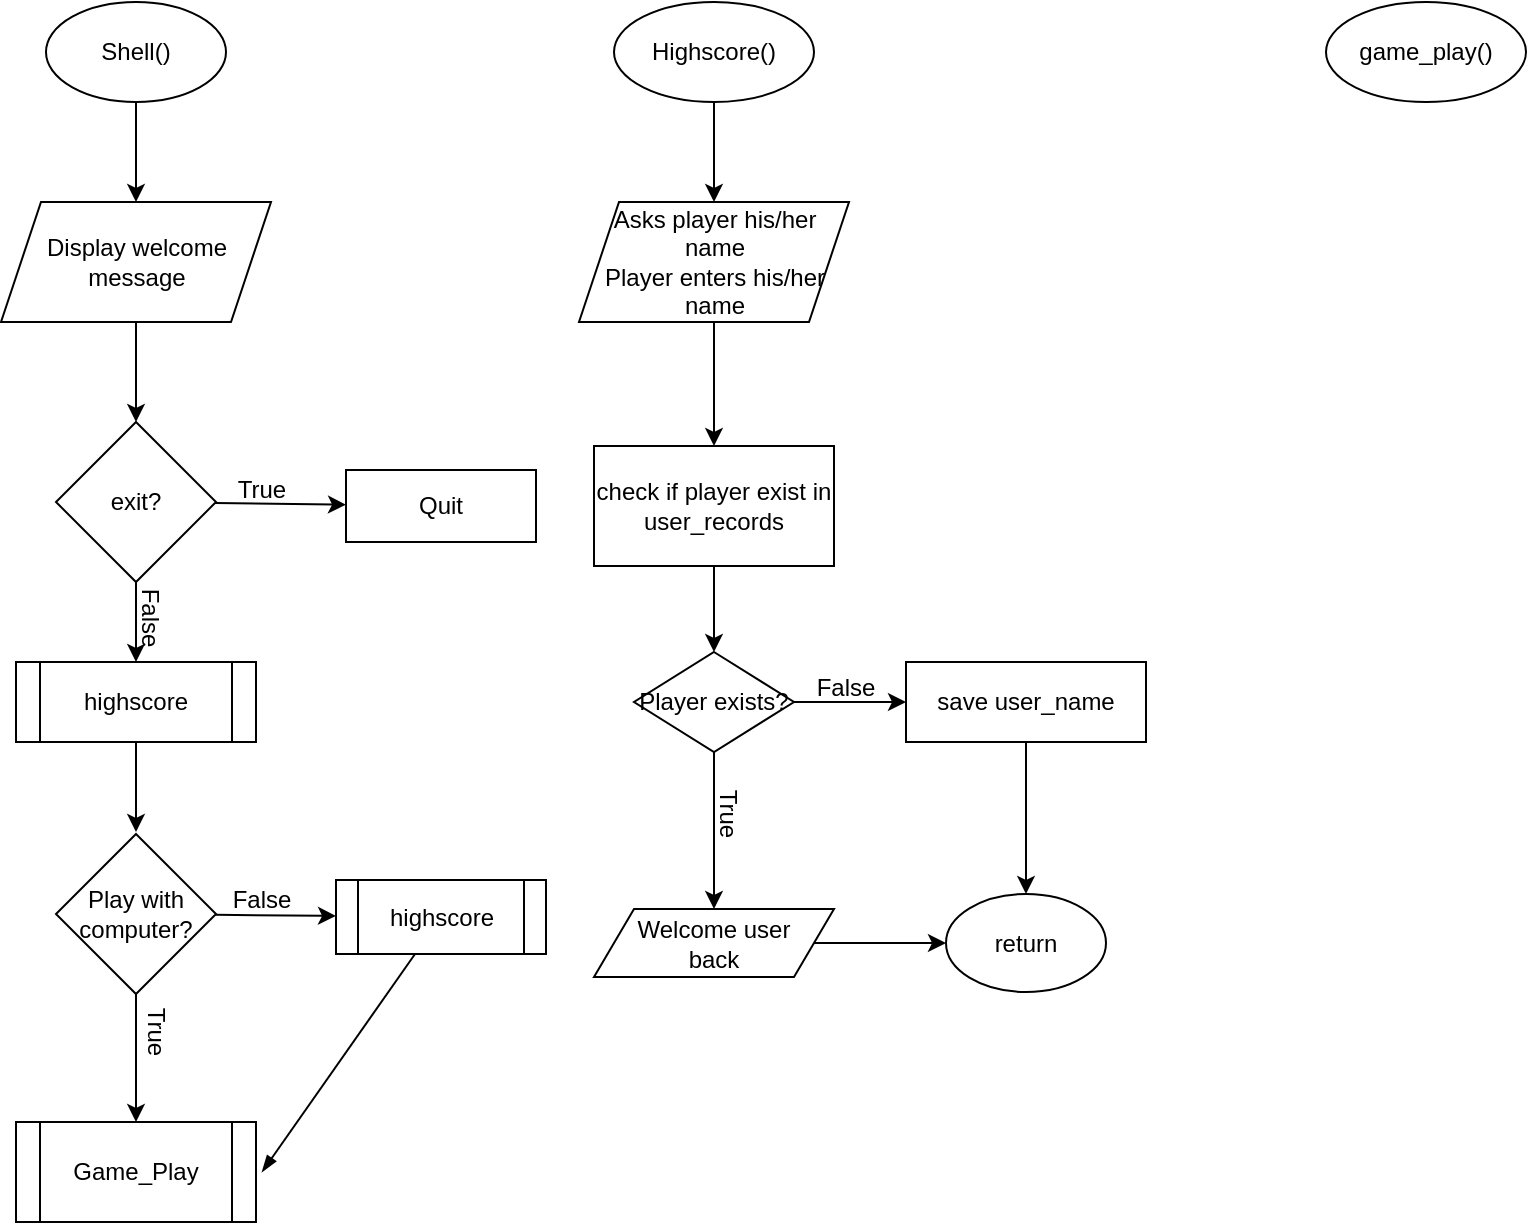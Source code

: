 <mxfile>
    <diagram id="kr1D9-4N036925YM4OZt" name="Page-1">
        <mxGraphModel dx="631" dy="419" grid="1" gridSize="10" guides="1" tooltips="1" connect="1" arrows="1" fold="1" page="1" pageScale="1" pageWidth="827" pageHeight="1169" math="0" shadow="0">
            <root>
                <mxCell id="0"/>
                <mxCell id="1" parent="0"/>
                <mxCell id="36" value="" style="edgeStyle=none;html=1;" edge="1" parent="1" source="2" target="5">
                    <mxGeometry relative="1" as="geometry"/>
                </mxCell>
                <mxCell id="2" value="Shell()" style="ellipse;whiteSpace=wrap;html=1;" vertex="1" parent="1">
                    <mxGeometry x="30" y="10" width="90" height="50" as="geometry"/>
                </mxCell>
                <mxCell id="37" value="" style="edgeStyle=none;html=1;" edge="1" parent="1" source="5" target="35">
                    <mxGeometry relative="1" as="geometry"/>
                </mxCell>
                <mxCell id="5" value="Display welcome message" style="shape=parallelogram;perimeter=parallelogramPerimeter;whiteSpace=wrap;html=1;fixedSize=1;" vertex="1" parent="1">
                    <mxGeometry x="7.5" y="110" width="135" height="60" as="geometry"/>
                </mxCell>
                <mxCell id="25" value="" style="edgeStyle=none;html=1;" edge="1" parent="1" source="22" target="24">
                    <mxGeometry relative="1" as="geometry"/>
                </mxCell>
                <mxCell id="63" value="" style="edgeStyle=none;html=1;" edge="1" parent="1" source="22" target="62">
                    <mxGeometry relative="1" as="geometry"/>
                </mxCell>
                <mxCell id="22" value="Play with computer?" style="rhombus;whiteSpace=wrap;html=1;" vertex="1" parent="1">
                    <mxGeometry x="35" y="426" width="80" height="80" as="geometry"/>
                </mxCell>
                <mxCell id="24" value="Game_Play" style="shape=process;whiteSpace=wrap;html=1;backgroundOutline=1;" vertex="1" parent="1">
                    <mxGeometry x="15" y="570" width="120" height="50" as="geometry"/>
                </mxCell>
                <mxCell id="32" value="" style="edgeStyle=none;html=1;" edge="1" parent="1" source="33" target="34">
                    <mxGeometry relative="1" as="geometry"/>
                </mxCell>
                <mxCell id="33" value="Asks player his/her name&lt;br&gt;Player enters his/her name" style="shape=parallelogram;perimeter=parallelogramPerimeter;whiteSpace=wrap;html=1;fixedSize=1;" vertex="1" parent="1">
                    <mxGeometry x="296.5" y="110" width="135" height="60" as="geometry"/>
                </mxCell>
                <mxCell id="56" value="" style="edgeStyle=none;html=1;" edge="1" parent="1" source="34" target="50">
                    <mxGeometry relative="1" as="geometry"/>
                </mxCell>
                <mxCell id="34" value="check if player exist in user_records" style="whiteSpace=wrap;html=1;" vertex="1" parent="1">
                    <mxGeometry x="304" y="232" width="120" height="60" as="geometry"/>
                </mxCell>
                <mxCell id="39" value="" style="edgeStyle=none;html=1;" edge="1" parent="1" source="35" target="38">
                    <mxGeometry relative="1" as="geometry"/>
                </mxCell>
                <mxCell id="43" value="" style="edgeStyle=none;html=1;" edge="1" parent="1" source="35" target="42">
                    <mxGeometry relative="1" as="geometry"/>
                </mxCell>
                <mxCell id="35" value="exit?" style="rhombus;whiteSpace=wrap;html=1;" vertex="1" parent="1">
                    <mxGeometry x="35" y="220" width="80" height="80" as="geometry"/>
                </mxCell>
                <mxCell id="38" value="Quit" style="whiteSpace=wrap;html=1;" vertex="1" parent="1">
                    <mxGeometry x="180" y="244" width="95" height="36" as="geometry"/>
                </mxCell>
                <mxCell id="40" value="False" style="text;html=1;strokeColor=none;fillColor=none;align=center;verticalAlign=middle;whiteSpace=wrap;rounded=0;rotation=90;" vertex="1" parent="1">
                    <mxGeometry x="52" y="308" width="60" height="20" as="geometry"/>
                </mxCell>
                <mxCell id="47" value="" style="edgeStyle=none;html=1;" edge="1" parent="1" source="42">
                    <mxGeometry relative="1" as="geometry">
                        <mxPoint x="75" y="425" as="targetPoint"/>
                    </mxGeometry>
                </mxCell>
                <mxCell id="42" value="highscore" style="shape=process;whiteSpace=wrap;html=1;backgroundOutline=1;" vertex="1" parent="1">
                    <mxGeometry x="15" y="340" width="120" height="40" as="geometry"/>
                </mxCell>
                <mxCell id="44" value="True" style="text;html=1;strokeColor=none;fillColor=none;align=center;verticalAlign=middle;whiteSpace=wrap;rounded=0;rotation=0;" vertex="1" parent="1">
                    <mxGeometry x="108" y="244" width="60" height="20" as="geometry"/>
                </mxCell>
                <mxCell id="48" value="" style="edgeStyle=none;html=1;" edge="1" parent="1" source="50" target="51">
                    <mxGeometry relative="1" as="geometry"/>
                </mxCell>
                <mxCell id="49" value="" style="edgeStyle=none;html=1;" edge="1" parent="1" source="50" target="52">
                    <mxGeometry relative="1" as="geometry"/>
                </mxCell>
                <mxCell id="50" value="Player exists?" style="rhombus;whiteSpace=wrap;html=1;" vertex="1" parent="1">
                    <mxGeometry x="324" y="335" width="80" height="50" as="geometry"/>
                </mxCell>
                <mxCell id="60" value="" style="edgeStyle=none;html=1;" edge="1" parent="1" source="51" target="57">
                    <mxGeometry relative="1" as="geometry"/>
                </mxCell>
                <mxCell id="51" value="save user_name" style="whiteSpace=wrap;html=1;" vertex="1" parent="1">
                    <mxGeometry x="460" y="340" width="120" height="40" as="geometry"/>
                </mxCell>
                <mxCell id="58" value="" style="edgeStyle=none;html=1;" edge="1" parent="1" source="52" target="57">
                    <mxGeometry relative="1" as="geometry"/>
                </mxCell>
                <mxCell id="52" value="Welcome user &lt;br&gt;back" style="shape=parallelogram;perimeter=parallelogramPerimeter;whiteSpace=wrap;html=1;fixedSize=1;" vertex="1" parent="1">
                    <mxGeometry x="304" y="463.5" width="120" height="34" as="geometry"/>
                </mxCell>
                <mxCell id="53" value="True" style="text;html=1;strokeColor=none;fillColor=none;align=center;verticalAlign=middle;whiteSpace=wrap;rounded=0;rotation=90;" vertex="1" parent="1">
                    <mxGeometry x="355" y="406" width="32" height="20" as="geometry"/>
                </mxCell>
                <mxCell id="55" value="" style="edgeStyle=none;html=1;" edge="1" parent="1" source="54" target="33">
                    <mxGeometry relative="1" as="geometry"/>
                </mxCell>
                <mxCell id="54" value="Highscore()" style="ellipse;whiteSpace=wrap;html=1;" vertex="1" parent="1">
                    <mxGeometry x="314" y="10" width="100" height="50" as="geometry"/>
                </mxCell>
                <mxCell id="57" value="return" style="ellipse;whiteSpace=wrap;html=1;" vertex="1" parent="1">
                    <mxGeometry x="480" y="456" width="80" height="49" as="geometry"/>
                </mxCell>
                <mxCell id="59" value="False" style="text;html=1;strokeColor=none;fillColor=none;align=center;verticalAlign=middle;whiteSpace=wrap;rounded=0;" vertex="1" parent="1">
                    <mxGeometry x="400.0" y="343" width="60" height="20" as="geometry"/>
                </mxCell>
                <mxCell id="61" value="True" style="text;html=1;strokeColor=none;fillColor=none;align=center;verticalAlign=middle;whiteSpace=wrap;rounded=0;rotation=90;" vertex="1" parent="1">
                    <mxGeometry x="64" y="515" width="42" height="20" as="geometry"/>
                </mxCell>
                <mxCell id="71" value="" style="edgeStyle=none;html=1;endArrow=blockThin;endFill=1;" edge="1" parent="1" source="62">
                    <mxGeometry relative="1" as="geometry">
                        <mxPoint x="138" y="595" as="targetPoint"/>
                    </mxGeometry>
                </mxCell>
                <mxCell id="62" value="highscore" style="shape=process;whiteSpace=wrap;html=1;backgroundOutline=1;" vertex="1" parent="1">
                    <mxGeometry x="175" y="449" width="105" height="37" as="geometry"/>
                </mxCell>
                <mxCell id="64" value="False" style="text;html=1;strokeColor=none;fillColor=none;align=center;verticalAlign=middle;whiteSpace=wrap;rounded=0;" vertex="1" parent="1">
                    <mxGeometry x="108.0" y="449" width="60" height="20" as="geometry"/>
                </mxCell>
                <mxCell id="72" value="game_play()" style="ellipse;whiteSpace=wrap;html=1;" vertex="1" parent="1">
                    <mxGeometry x="670" y="10" width="100" height="50" as="geometry"/>
                </mxCell>
            </root>
        </mxGraphModel>
    </diagram>
</mxfile>